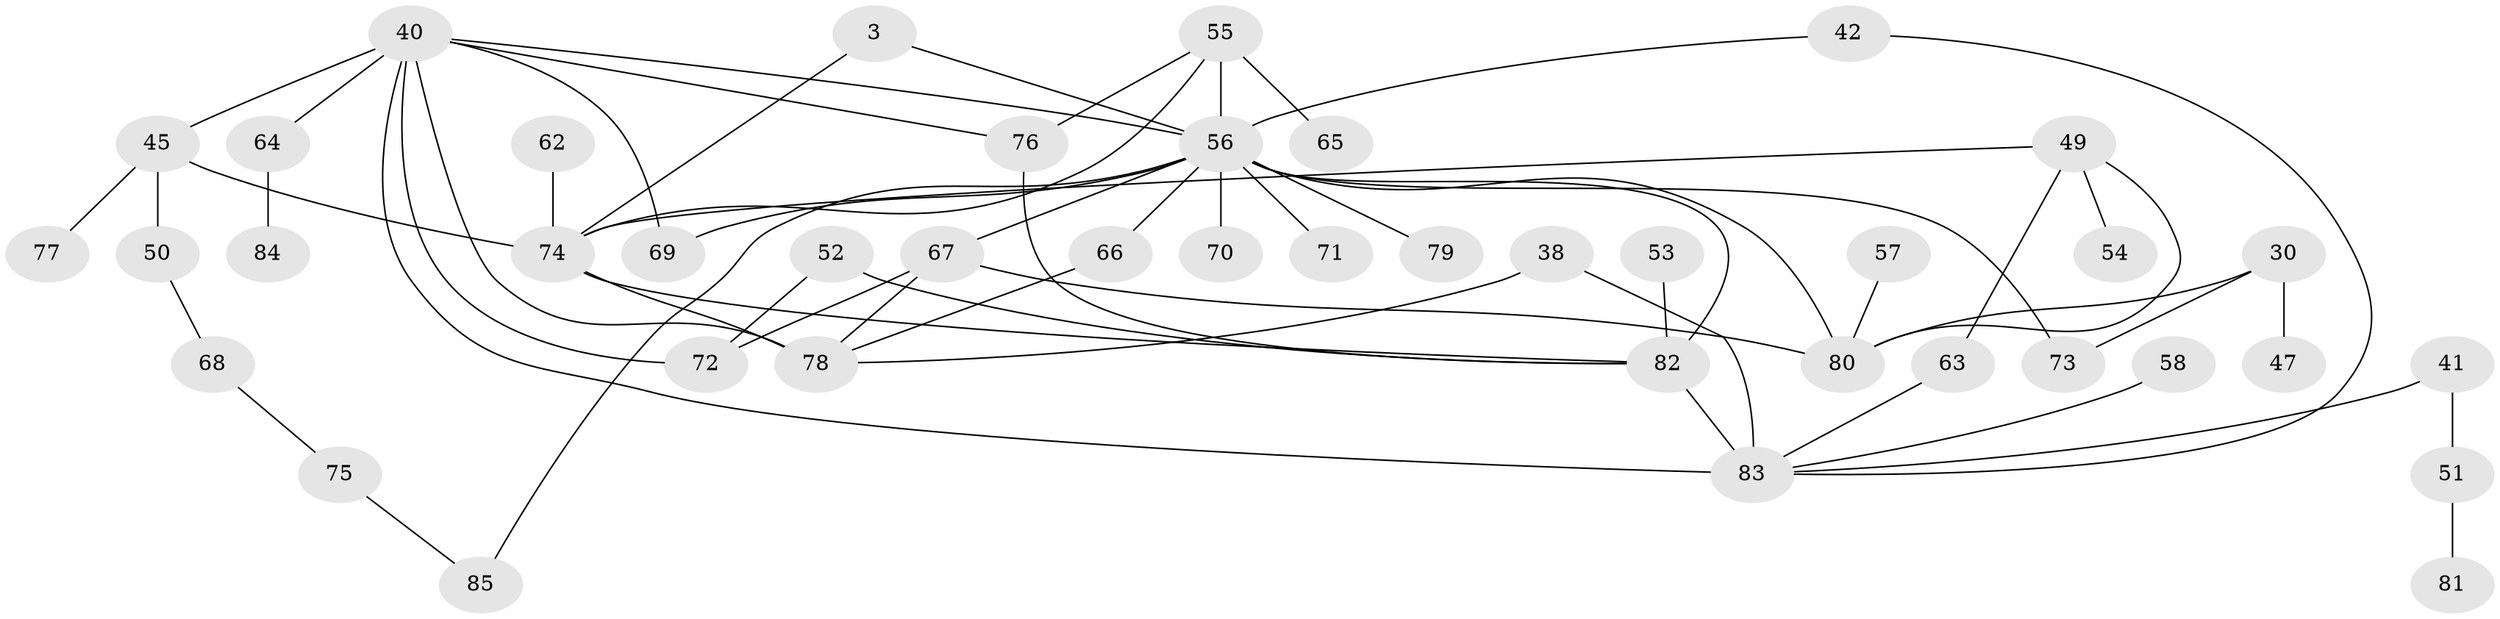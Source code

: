 // original degree distribution, {6: 0.03529411764705882, 7: 0.023529411764705882, 2: 0.4, 4: 0.1411764705882353, 3: 0.21176470588235294, 5: 0.03529411764705882, 1: 0.15294117647058825}
// Generated by graph-tools (version 1.1) at 2025/41/03/09/25 04:41:12]
// undirected, 42 vertices, 60 edges
graph export_dot {
graph [start="1"]
  node [color=gray90,style=filled];
  3;
  30;
  38;
  40 [super="+9+24"];
  41;
  42 [super="+7+29"];
  45;
  47;
  49 [super="+36"];
  50;
  51;
  52 [super="+37"];
  53;
  54;
  55 [super="+35"];
  56 [super="+21+46"];
  57;
  58;
  62;
  63;
  64;
  65;
  66;
  67 [super="+48"];
  68;
  69 [super="+12"];
  70;
  71;
  72 [super="+10+14+32+31+28"];
  73;
  74 [super="+34+43+61"];
  75;
  76;
  77;
  78 [super="+33"];
  79;
  80 [super="+27"];
  81;
  82 [super="+11+19+60"];
  83 [super="+59+22+8+25"];
  84;
  85 [super="+26"];
  3 -- 74;
  3 -- 56;
  30 -- 47;
  30 -- 73;
  30 -- 80 [weight=2];
  38 -- 78;
  38 -- 83;
  40 -- 64;
  40 -- 45;
  40 -- 78 [weight=2];
  40 -- 72 [weight=3];
  40 -- 69;
  40 -- 76;
  40 -- 83 [weight=2];
  40 -- 56;
  41 -- 51;
  41 -- 83;
  42 -- 56;
  42 -- 83;
  45 -- 50;
  45 -- 77;
  45 -- 74;
  49 -- 54;
  49 -- 80;
  49 -- 63;
  49 -- 74;
  50 -- 68;
  51 -- 81;
  52 -- 72;
  52 -- 82;
  53 -- 82;
  55 -- 65;
  55 -- 76;
  55 -- 74;
  55 -- 56 [weight=2];
  56 -- 67;
  56 -- 79;
  56 -- 82 [weight=3];
  56 -- 66;
  56 -- 69;
  56 -- 70;
  56 -- 71;
  56 -- 73;
  56 -- 80;
  56 -- 85;
  57 -- 80 [weight=2];
  58 -- 83;
  62 -- 74;
  63 -- 83;
  64 -- 84;
  66 -- 78;
  67 -- 80;
  67 -- 72;
  67 -- 78;
  68 -- 75;
  74 -- 82;
  74 -- 78 [weight=3];
  75 -- 85;
  76 -- 82;
  82 -- 83 [weight=2];
}
